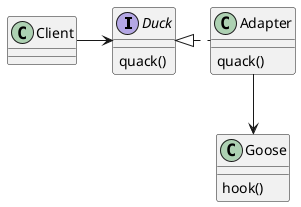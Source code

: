 @startuml


interface Duck{
    quack()
}

class Adapter{
    quack()
}


class Goose{
    hook()
}


Client -> Duck
Duck <|. Adapter
Adapter --> Goose
@enduml